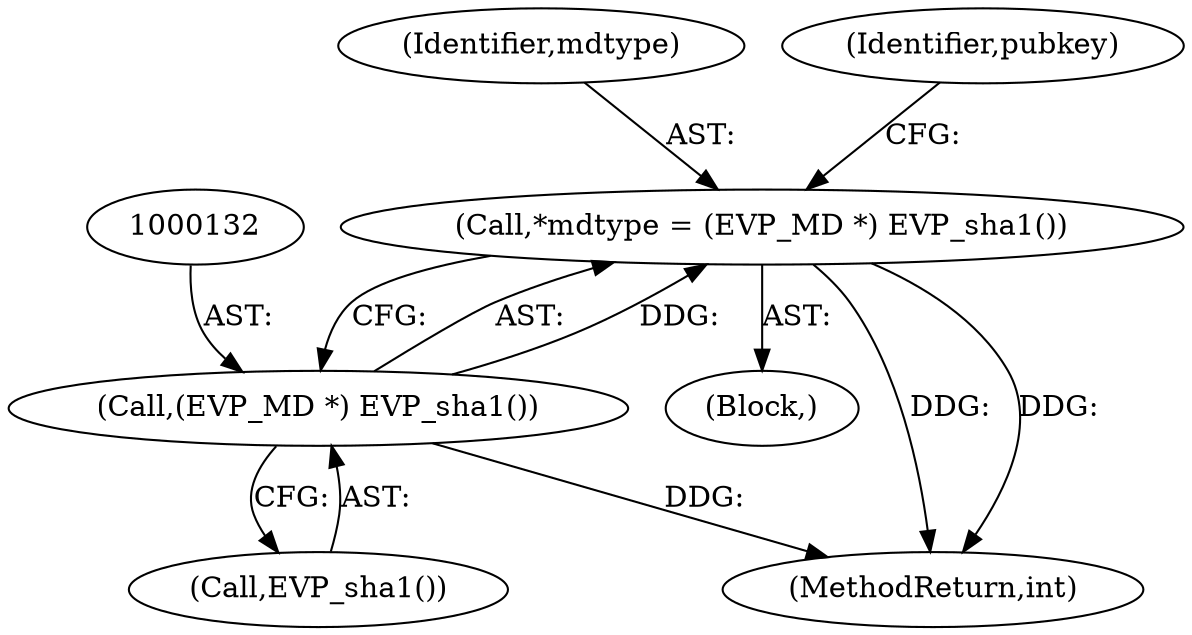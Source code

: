digraph "0_php-src_0bfb970f43acd1e81d11be1154805f86655f15d5?w=1@pointer" {
"1000129" [label="(Call,*mdtype = (EVP_MD *) EVP_sha1())"];
"1000131" [label="(Call,(EVP_MD *) EVP_sha1())"];
"1000129" [label="(Call,*mdtype = (EVP_MD *) EVP_sha1())"];
"1000133" [label="(Call,EVP_sha1())"];
"1000131" [label="(Call,(EVP_MD *) EVP_sha1())"];
"1000125" [label="(Block,)"];
"1000697" [label="(MethodReturn,int)"];
"1000130" [label="(Identifier,mdtype)"];
"1000137" [label="(Identifier,pubkey)"];
"1000129" -> "1000125"  [label="AST: "];
"1000129" -> "1000131"  [label="CFG: "];
"1000130" -> "1000129"  [label="AST: "];
"1000131" -> "1000129"  [label="AST: "];
"1000137" -> "1000129"  [label="CFG: "];
"1000129" -> "1000697"  [label="DDG: "];
"1000129" -> "1000697"  [label="DDG: "];
"1000131" -> "1000129"  [label="DDG: "];
"1000131" -> "1000133"  [label="CFG: "];
"1000132" -> "1000131"  [label="AST: "];
"1000133" -> "1000131"  [label="AST: "];
"1000131" -> "1000697"  [label="DDG: "];
}
